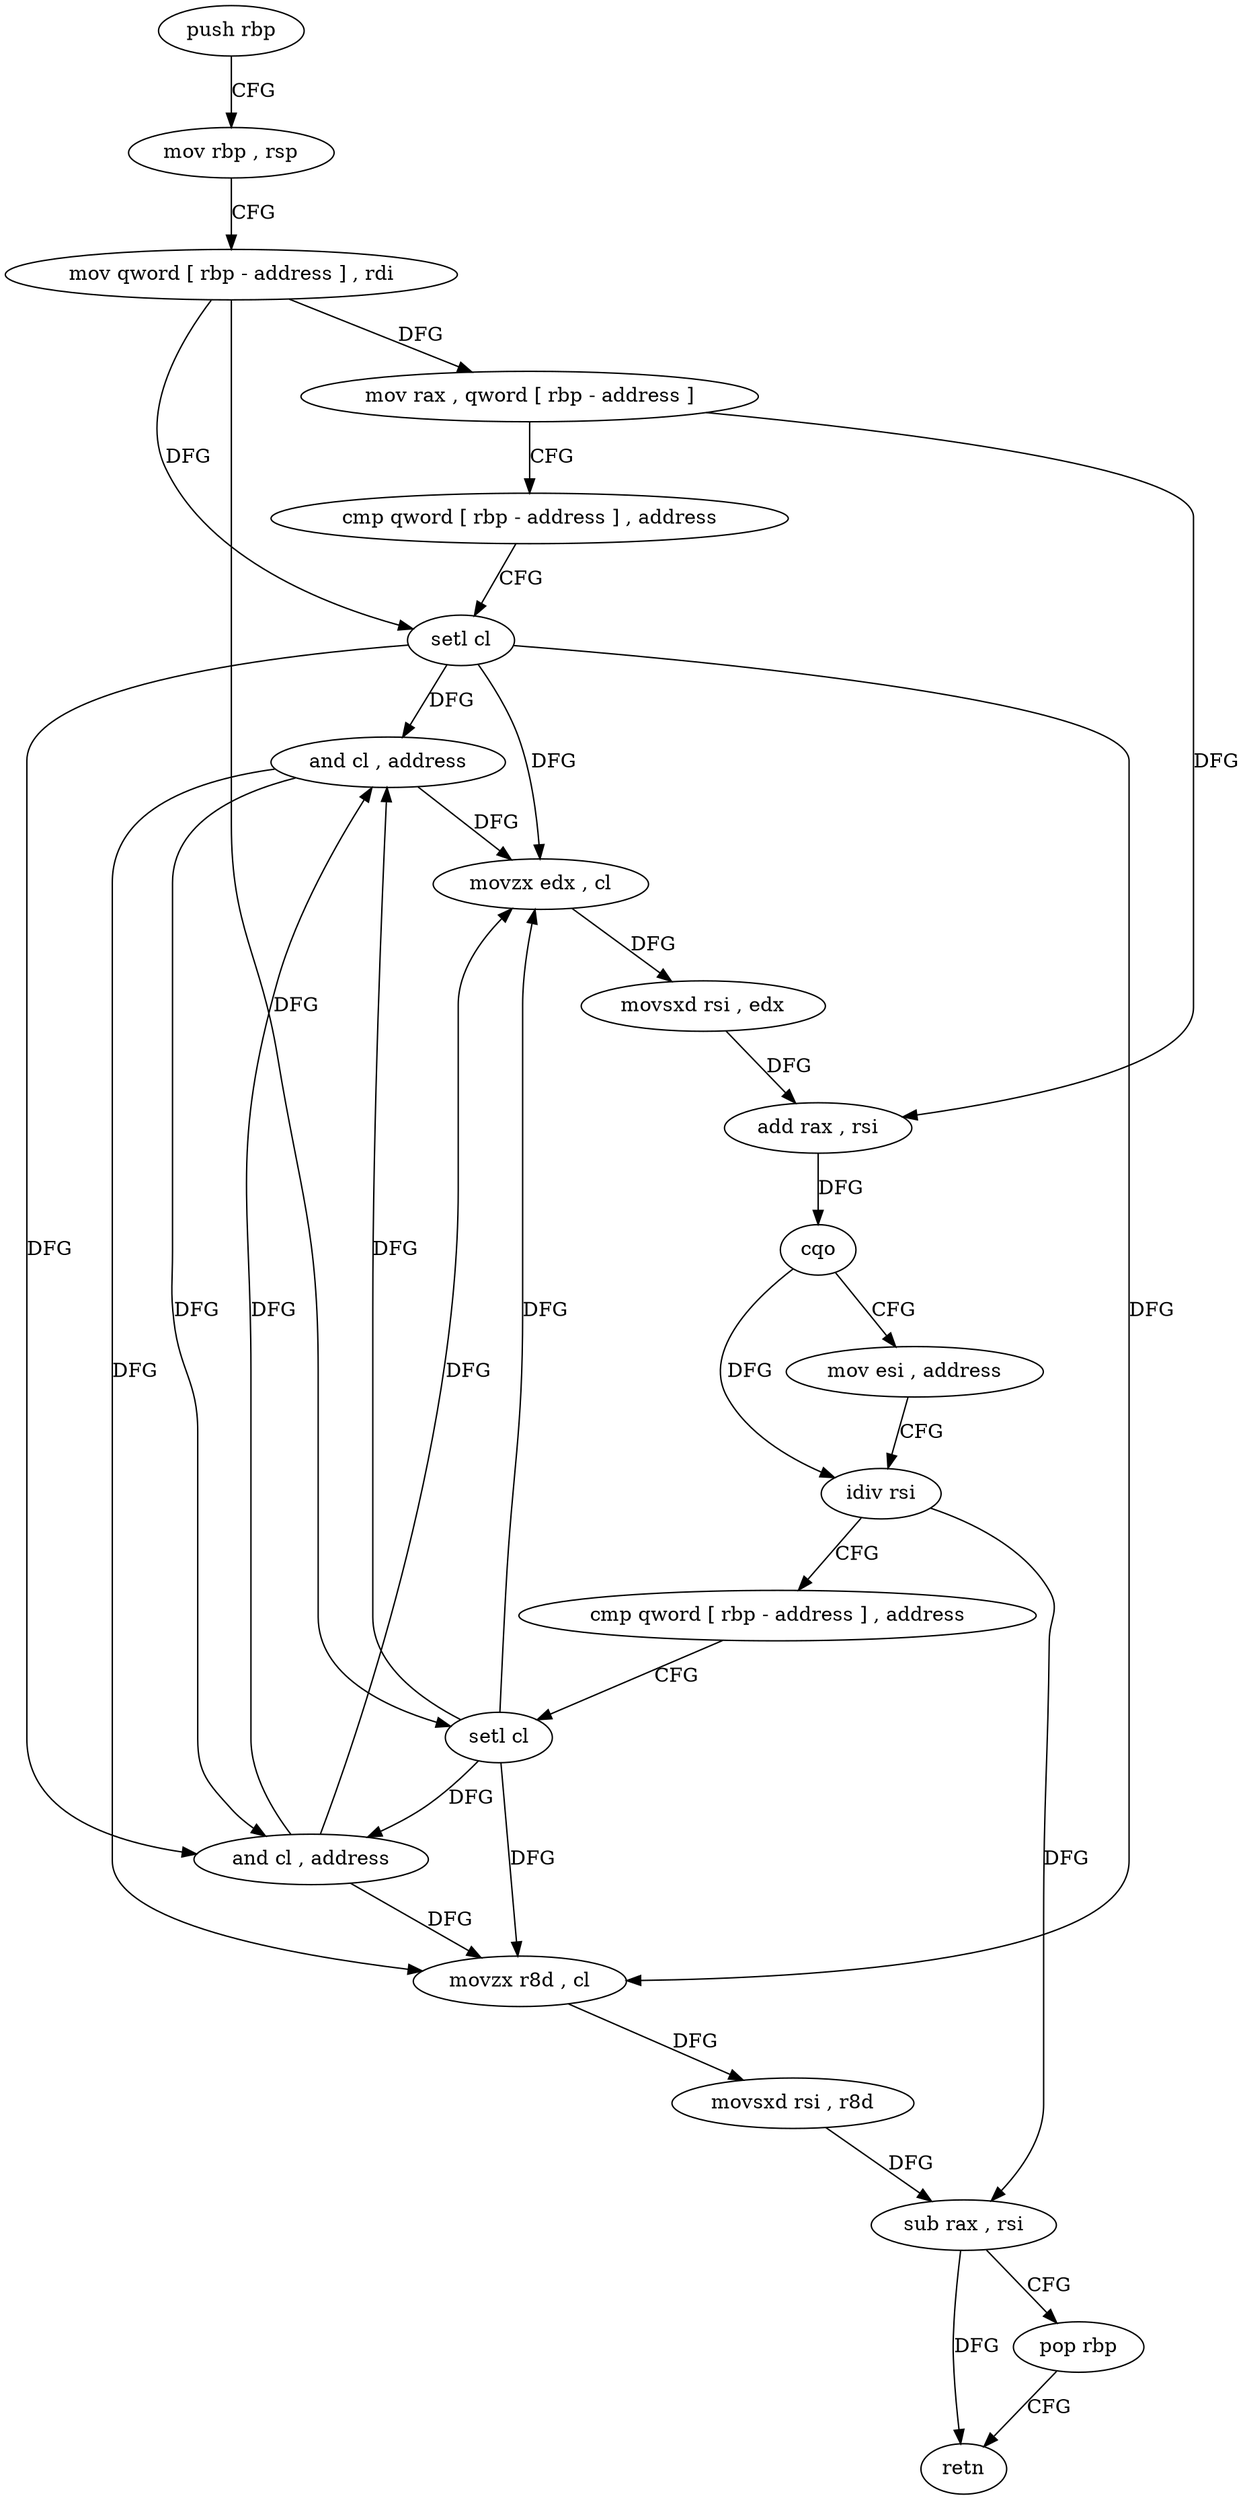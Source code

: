 digraph "func" {
"4255872" [label = "push rbp" ]
"4255873" [label = "mov rbp , rsp" ]
"4255876" [label = "mov qword [ rbp - address ] , rdi" ]
"4255880" [label = "mov rax , qword [ rbp - address ]" ]
"4255884" [label = "cmp qword [ rbp - address ] , address" ]
"4255889" [label = "setl cl" ]
"4255892" [label = "and cl , address" ]
"4255895" [label = "movzx edx , cl" ]
"4255898" [label = "movsxd rsi , edx" ]
"4255901" [label = "add rax , rsi" ]
"4255904" [label = "cqo" ]
"4255906" [label = "mov esi , address" ]
"4255911" [label = "idiv rsi" ]
"4255914" [label = "cmp qword [ rbp - address ] , address" ]
"4255919" [label = "setl cl" ]
"4255922" [label = "and cl , address" ]
"4255925" [label = "movzx r8d , cl" ]
"4255929" [label = "movsxd rsi , r8d" ]
"4255932" [label = "sub rax , rsi" ]
"4255935" [label = "pop rbp" ]
"4255936" [label = "retn" ]
"4255872" -> "4255873" [ label = "CFG" ]
"4255873" -> "4255876" [ label = "CFG" ]
"4255876" -> "4255880" [ label = "DFG" ]
"4255876" -> "4255889" [ label = "DFG" ]
"4255876" -> "4255919" [ label = "DFG" ]
"4255880" -> "4255884" [ label = "CFG" ]
"4255880" -> "4255901" [ label = "DFG" ]
"4255884" -> "4255889" [ label = "CFG" ]
"4255889" -> "4255892" [ label = "DFG" ]
"4255889" -> "4255895" [ label = "DFG" ]
"4255889" -> "4255922" [ label = "DFG" ]
"4255889" -> "4255925" [ label = "DFG" ]
"4255892" -> "4255895" [ label = "DFG" ]
"4255892" -> "4255922" [ label = "DFG" ]
"4255892" -> "4255925" [ label = "DFG" ]
"4255895" -> "4255898" [ label = "DFG" ]
"4255898" -> "4255901" [ label = "DFG" ]
"4255901" -> "4255904" [ label = "DFG" ]
"4255904" -> "4255906" [ label = "CFG" ]
"4255904" -> "4255911" [ label = "DFG" ]
"4255906" -> "4255911" [ label = "CFG" ]
"4255911" -> "4255914" [ label = "CFG" ]
"4255911" -> "4255932" [ label = "DFG" ]
"4255914" -> "4255919" [ label = "CFG" ]
"4255919" -> "4255922" [ label = "DFG" ]
"4255919" -> "4255892" [ label = "DFG" ]
"4255919" -> "4255895" [ label = "DFG" ]
"4255919" -> "4255925" [ label = "DFG" ]
"4255922" -> "4255925" [ label = "DFG" ]
"4255922" -> "4255892" [ label = "DFG" ]
"4255922" -> "4255895" [ label = "DFG" ]
"4255925" -> "4255929" [ label = "DFG" ]
"4255929" -> "4255932" [ label = "DFG" ]
"4255932" -> "4255935" [ label = "CFG" ]
"4255932" -> "4255936" [ label = "DFG" ]
"4255935" -> "4255936" [ label = "CFG" ]
}
